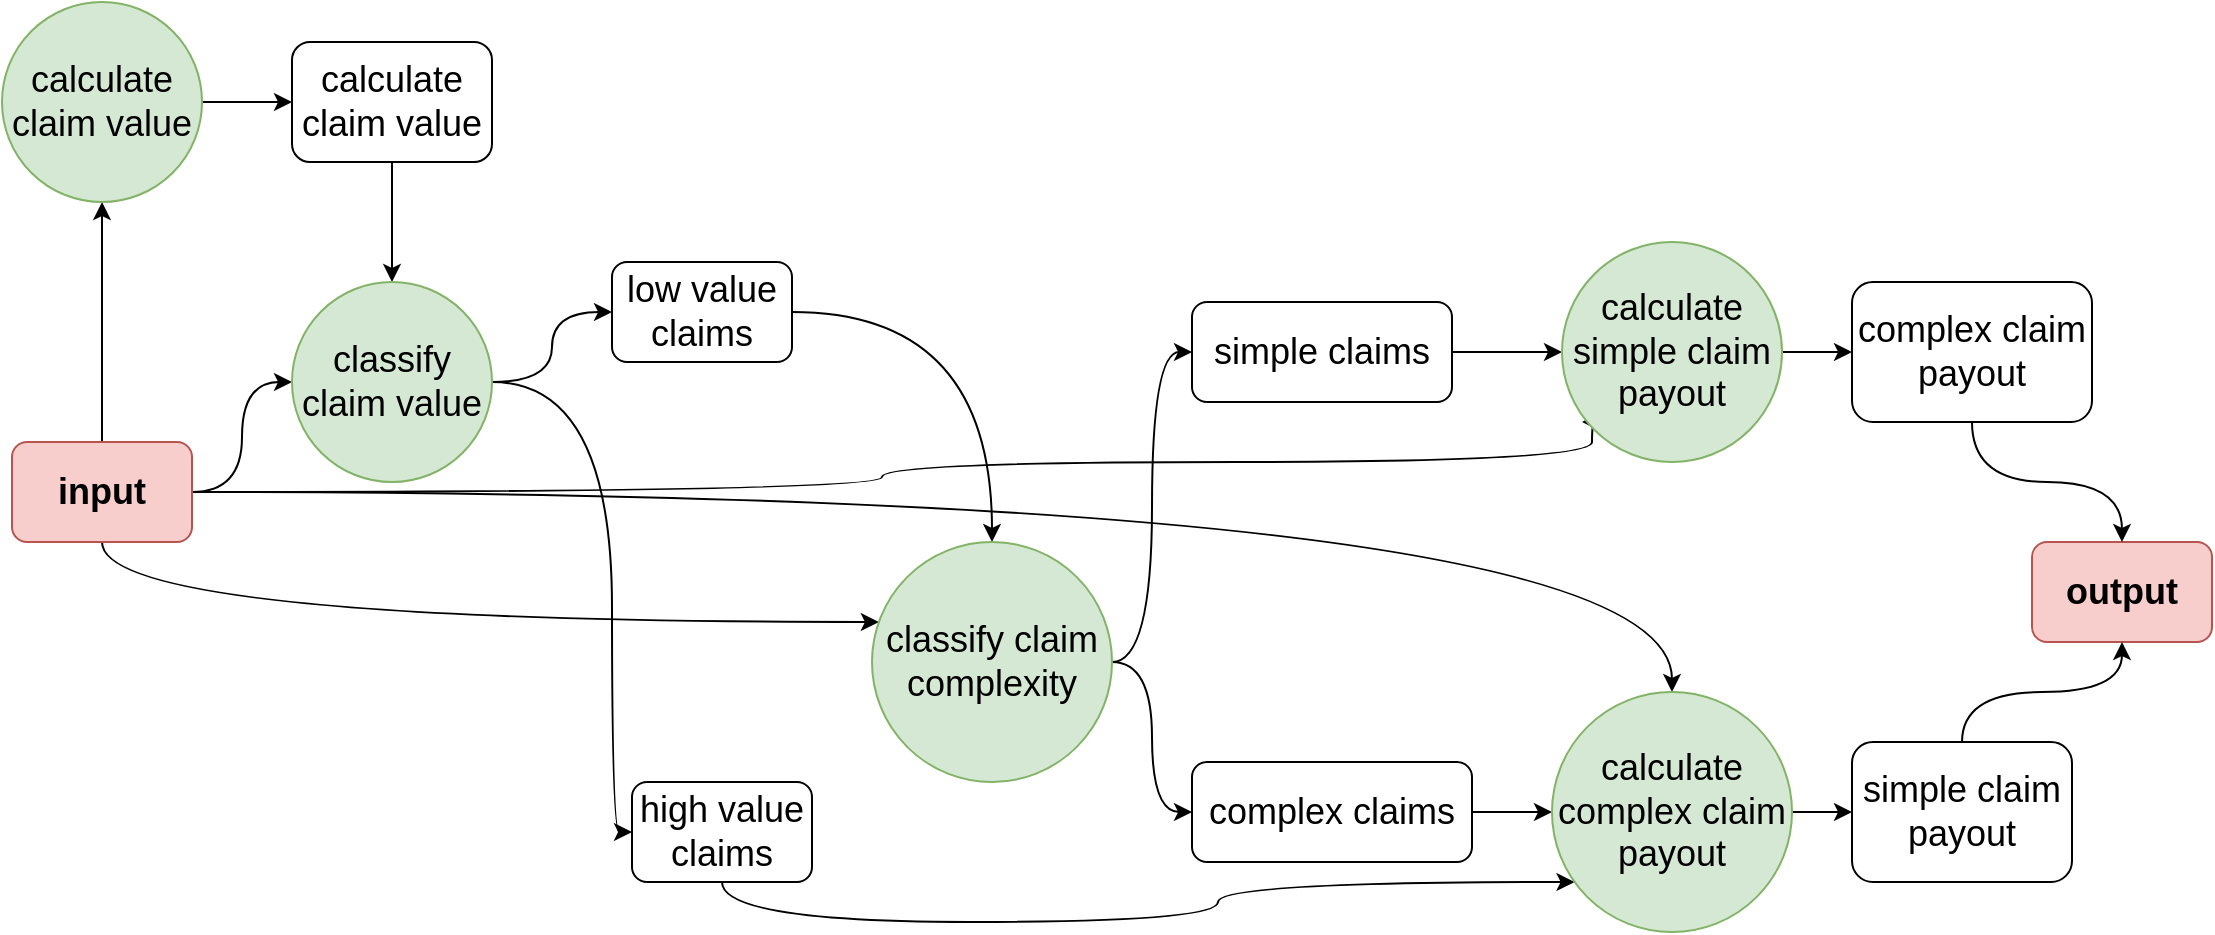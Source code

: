 <mxfile version="17.4.6" type="device"><diagram id="CB1yF9KPQXq-u5My7Mq3" name="Page-1"><mxGraphModel dx="1350" dy="913" grid="1" gridSize="10" guides="1" tooltips="1" connect="1" arrows="1" fold="1" page="1" pageScale="1" pageWidth="827" pageHeight="1169" math="0" shadow="0"><root><mxCell id="0"/><mxCell id="1" parent="0"/><mxCell id="Sshf3yNQEFEh2BI47j8L-35" style="edgeStyle=orthogonalEdgeStyle;curved=1;rounded=0;orthogonalLoop=1;jettySize=auto;html=1;fontSize=18;" edge="1" parent="1" source="Sshf3yNQEFEh2BI47j8L-2" target="Sshf3yNQEFEh2BI47j8L-30"><mxGeometry relative="1" as="geometry"/></mxCell><mxCell id="Sshf3yNQEFEh2BI47j8L-37" style="edgeStyle=orthogonalEdgeStyle;curved=1;rounded=0;orthogonalLoop=1;jettySize=auto;html=1;fontSize=18;" edge="1" parent="1" source="Sshf3yNQEFEh2BI47j8L-2" target="Sshf3yNQEFEh2BI47j8L-31"><mxGeometry relative="1" as="geometry"/></mxCell><mxCell id="Sshf3yNQEFEh2BI47j8L-41" style="edgeStyle=orthogonalEdgeStyle;curved=1;rounded=0;orthogonalLoop=1;jettySize=auto;html=1;fontSize=18;" edge="1" parent="1" source="Sshf3yNQEFEh2BI47j8L-2" target="Sshf3yNQEFEh2BI47j8L-32"><mxGeometry relative="1" as="geometry"><Array as="points"><mxPoint x="75" y="660"/></Array></mxGeometry></mxCell><mxCell id="Sshf3yNQEFEh2BI47j8L-53" style="edgeStyle=orthogonalEdgeStyle;curved=1;rounded=0;orthogonalLoop=1;jettySize=auto;html=1;entryX=0.091;entryY=0.818;entryDx=0;entryDy=0;fontSize=18;entryPerimeter=0;" edge="1" parent="1" source="Sshf3yNQEFEh2BI47j8L-2" target="Sshf3yNQEFEh2BI47j8L-33"><mxGeometry relative="1" as="geometry"><Array as="points"><mxPoint x="465" y="595"/><mxPoint x="465" y="580"/><mxPoint x="820" y="580"/></Array></mxGeometry></mxCell><mxCell id="Sshf3yNQEFEh2BI47j8L-54" style="edgeStyle=orthogonalEdgeStyle;curved=1;rounded=0;orthogonalLoop=1;jettySize=auto;html=1;entryX=0.5;entryY=0;entryDx=0;entryDy=0;fontSize=18;" edge="1" parent="1" source="Sshf3yNQEFEh2BI47j8L-2" target="Sshf3yNQEFEh2BI47j8L-34"><mxGeometry relative="1" as="geometry"/></mxCell><mxCell id="Sshf3yNQEFEh2BI47j8L-2" value="&lt;b&gt;&lt;font style=&quot;font-size: 18px&quot;&gt;input&lt;/font&gt;&lt;/b&gt;" style="rounded=1;whiteSpace=wrap;html=1;fillColor=#f8cecc;strokeColor=#b85450;" vertex="1" parent="1"><mxGeometry x="30" y="570" width="90" height="50" as="geometry"/></mxCell><mxCell id="Sshf3yNQEFEh2BI47j8L-3" value="&lt;b&gt;&lt;font style=&quot;font-size: 18px&quot;&gt;output&lt;/font&gt;&lt;/b&gt;" style="rounded=1;whiteSpace=wrap;html=1;fillColor=#f8cecc;strokeColor=#b85450;" vertex="1" parent="1"><mxGeometry x="1040" y="620" width="90" height="50" as="geometry"/></mxCell><mxCell id="Sshf3yNQEFEh2BI47j8L-47" style="edgeStyle=orthogonalEdgeStyle;curved=1;rounded=0;orthogonalLoop=1;jettySize=auto;html=1;fontSize=18;" edge="1" parent="1" source="Sshf3yNQEFEh2BI47j8L-4" target="Sshf3yNQEFEh2BI47j8L-34"><mxGeometry relative="1" as="geometry"/></mxCell><mxCell id="Sshf3yNQEFEh2BI47j8L-4" value="&lt;font style=&quot;font-size: 18px&quot;&gt;complex claims&lt;/font&gt;" style="rounded=1;whiteSpace=wrap;html=1;" vertex="1" parent="1"><mxGeometry x="620" y="730" width="140" height="50" as="geometry"/></mxCell><mxCell id="Sshf3yNQEFEh2BI47j8L-46" style="edgeStyle=orthogonalEdgeStyle;curved=1;rounded=0;orthogonalLoop=1;jettySize=auto;html=1;fontSize=18;" edge="1" parent="1" source="Sshf3yNQEFEh2BI47j8L-5" target="Sshf3yNQEFEh2BI47j8L-33"><mxGeometry relative="1" as="geometry"/></mxCell><mxCell id="Sshf3yNQEFEh2BI47j8L-5" value="&lt;font style=&quot;font-size: 18px&quot;&gt;simple claims&lt;/font&gt;" style="rounded=1;whiteSpace=wrap;html=1;" vertex="1" parent="1"><mxGeometry x="620" y="500" width="130" height="50" as="geometry"/></mxCell><mxCell id="Sshf3yNQEFEh2BI47j8L-52" style="edgeStyle=orthogonalEdgeStyle;curved=1;rounded=0;orthogonalLoop=1;jettySize=auto;html=1;fontSize=18;" edge="1" parent="1" source="Sshf3yNQEFEh2BI47j8L-7" target="Sshf3yNQEFEh2BI47j8L-34"><mxGeometry relative="1" as="geometry"><Array as="points"><mxPoint x="385" y="810"/><mxPoint x="633" y="810"/><mxPoint x="633" y="790"/></Array></mxGeometry></mxCell><mxCell id="Sshf3yNQEFEh2BI47j8L-7" value="&lt;font style=&quot;font-size: 18px&quot;&gt;high value claims&lt;/font&gt;" style="rounded=1;whiteSpace=wrap;html=1;" vertex="1" parent="1"><mxGeometry x="340" y="740" width="90" height="50" as="geometry"/></mxCell><mxCell id="Sshf3yNQEFEh2BI47j8L-38" style="edgeStyle=orthogonalEdgeStyle;curved=1;rounded=0;orthogonalLoop=1;jettySize=auto;html=1;fontSize=18;" edge="1" parent="1" source="Sshf3yNQEFEh2BI47j8L-8" target="Sshf3yNQEFEh2BI47j8L-31"><mxGeometry relative="1" as="geometry"/></mxCell><mxCell id="Sshf3yNQEFEh2BI47j8L-8" value="&lt;font style=&quot;font-size: 18px&quot;&gt;calculate claim value&lt;br&gt;&lt;/font&gt;" style="rounded=1;whiteSpace=wrap;html=1;" vertex="1" parent="1"><mxGeometry x="170" y="370" width="100" height="60" as="geometry"/></mxCell><mxCell id="Sshf3yNQEFEh2BI47j8L-51" style="edgeStyle=orthogonalEdgeStyle;curved=1;rounded=0;orthogonalLoop=1;jettySize=auto;html=1;fontSize=18;" edge="1" parent="1" source="Sshf3yNQEFEh2BI47j8L-9" target="Sshf3yNQEFEh2BI47j8L-3"><mxGeometry relative="1" as="geometry"/></mxCell><mxCell id="Sshf3yNQEFEh2BI47j8L-9" value="&lt;font style=&quot;font-size: 18px&quot;&gt;complex claim payout&lt;/font&gt;" style="rounded=1;whiteSpace=wrap;html=1;" vertex="1" parent="1"><mxGeometry x="950" y="490" width="120" height="70" as="geometry"/></mxCell><mxCell id="Sshf3yNQEFEh2BI47j8L-50" style="edgeStyle=orthogonalEdgeStyle;curved=1;rounded=0;orthogonalLoop=1;jettySize=auto;html=1;fontSize=18;" edge="1" parent="1" source="Sshf3yNQEFEh2BI47j8L-10" target="Sshf3yNQEFEh2BI47j8L-3"><mxGeometry relative="1" as="geometry"/></mxCell><mxCell id="Sshf3yNQEFEh2BI47j8L-10" value="&lt;font style=&quot;font-size: 18px&quot;&gt;simple claim payout&lt;/font&gt;" style="rounded=1;whiteSpace=wrap;html=1;" vertex="1" parent="1"><mxGeometry x="950" y="720" width="110" height="70" as="geometry"/></mxCell><mxCell id="Sshf3yNQEFEh2BI47j8L-42" style="edgeStyle=orthogonalEdgeStyle;curved=1;rounded=0;orthogonalLoop=1;jettySize=auto;html=1;fontSize=18;" edge="1" parent="1" source="Sshf3yNQEFEh2BI47j8L-6" target="Sshf3yNQEFEh2BI47j8L-32"><mxGeometry relative="1" as="geometry"/></mxCell><mxCell id="Sshf3yNQEFEh2BI47j8L-6" value="&lt;font style=&quot;font-size: 18px&quot;&gt;low value claims&lt;/font&gt;" style="rounded=1;whiteSpace=wrap;html=1;" vertex="1" parent="1"><mxGeometry x="330" y="480" width="90" height="50" as="geometry"/></mxCell><mxCell id="Sshf3yNQEFEh2BI47j8L-36" style="edgeStyle=orthogonalEdgeStyle;curved=1;rounded=0;orthogonalLoop=1;jettySize=auto;html=1;fontSize=18;" edge="1" parent="1" source="Sshf3yNQEFEh2BI47j8L-30" target="Sshf3yNQEFEh2BI47j8L-8"><mxGeometry relative="1" as="geometry"/></mxCell><mxCell id="Sshf3yNQEFEh2BI47j8L-30" value="calculate claim value" style="ellipse;whiteSpace=wrap;html=1;aspect=fixed;fontSize=18;fillColor=#d5e8d4;strokeColor=#82b366;" vertex="1" parent="1"><mxGeometry x="25" y="350" width="100" height="100" as="geometry"/></mxCell><mxCell id="Sshf3yNQEFEh2BI47j8L-39" style="edgeStyle=orthogonalEdgeStyle;curved=1;rounded=0;orthogonalLoop=1;jettySize=auto;html=1;fontSize=18;" edge="1" parent="1" source="Sshf3yNQEFEh2BI47j8L-31" target="Sshf3yNQEFEh2BI47j8L-7"><mxGeometry relative="1" as="geometry"><Array as="points"><mxPoint x="330" y="540"/><mxPoint x="330" y="765"/></Array></mxGeometry></mxCell><mxCell id="Sshf3yNQEFEh2BI47j8L-40" style="edgeStyle=orthogonalEdgeStyle;curved=1;rounded=0;orthogonalLoop=1;jettySize=auto;html=1;fontSize=18;" edge="1" parent="1" source="Sshf3yNQEFEh2BI47j8L-31" target="Sshf3yNQEFEh2BI47j8L-6"><mxGeometry relative="1" as="geometry"/></mxCell><mxCell id="Sshf3yNQEFEh2BI47j8L-31" value="classify claim value" style="ellipse;whiteSpace=wrap;html=1;aspect=fixed;fontSize=18;fillColor=#d5e8d4;strokeColor=#82b366;" vertex="1" parent="1"><mxGeometry x="170" y="490" width="100" height="100" as="geometry"/></mxCell><mxCell id="Sshf3yNQEFEh2BI47j8L-44" style="edgeStyle=orthogonalEdgeStyle;curved=1;rounded=0;orthogonalLoop=1;jettySize=auto;html=1;entryX=0;entryY=0.5;entryDx=0;entryDy=0;fontSize=18;" edge="1" parent="1" source="Sshf3yNQEFEh2BI47j8L-32" target="Sshf3yNQEFEh2BI47j8L-4"><mxGeometry relative="1" as="geometry"/></mxCell><mxCell id="Sshf3yNQEFEh2BI47j8L-45" style="edgeStyle=orthogonalEdgeStyle;curved=1;rounded=0;orthogonalLoop=1;jettySize=auto;html=1;entryX=0;entryY=0.5;entryDx=0;entryDy=0;fontSize=18;" edge="1" parent="1" source="Sshf3yNQEFEh2BI47j8L-32" target="Sshf3yNQEFEh2BI47j8L-5"><mxGeometry relative="1" as="geometry"/></mxCell><mxCell id="Sshf3yNQEFEh2BI47j8L-32" value="classify claim complexity" style="ellipse;whiteSpace=wrap;html=1;aspect=fixed;fontSize=18;fillColor=#d5e8d4;strokeColor=#82b366;" vertex="1" parent="1"><mxGeometry x="460" y="620" width="120" height="120" as="geometry"/></mxCell><mxCell id="Sshf3yNQEFEh2BI47j8L-48" style="edgeStyle=orthogonalEdgeStyle;curved=1;rounded=0;orthogonalLoop=1;jettySize=auto;html=1;fontSize=18;" edge="1" parent="1" source="Sshf3yNQEFEh2BI47j8L-33" target="Sshf3yNQEFEh2BI47j8L-9"><mxGeometry relative="1" as="geometry"/></mxCell><mxCell id="Sshf3yNQEFEh2BI47j8L-33" value="calculate simple claim payout" style="ellipse;whiteSpace=wrap;html=1;aspect=fixed;fontSize=18;fillColor=#d5e8d4;strokeColor=#82b366;" vertex="1" parent="1"><mxGeometry x="805" y="470" width="110" height="110" as="geometry"/></mxCell><mxCell id="Sshf3yNQEFEh2BI47j8L-49" style="edgeStyle=orthogonalEdgeStyle;curved=1;rounded=0;orthogonalLoop=1;jettySize=auto;html=1;fontSize=18;" edge="1" parent="1" source="Sshf3yNQEFEh2BI47j8L-34" target="Sshf3yNQEFEh2BI47j8L-10"><mxGeometry relative="1" as="geometry"/></mxCell><mxCell id="Sshf3yNQEFEh2BI47j8L-34" value="calculate complex claim payout" style="ellipse;whiteSpace=wrap;html=1;aspect=fixed;fontSize=18;fillColor=#d5e8d4;strokeColor=#82b366;" vertex="1" parent="1"><mxGeometry x="800" y="695" width="120" height="120" as="geometry"/></mxCell></root></mxGraphModel></diagram></mxfile>